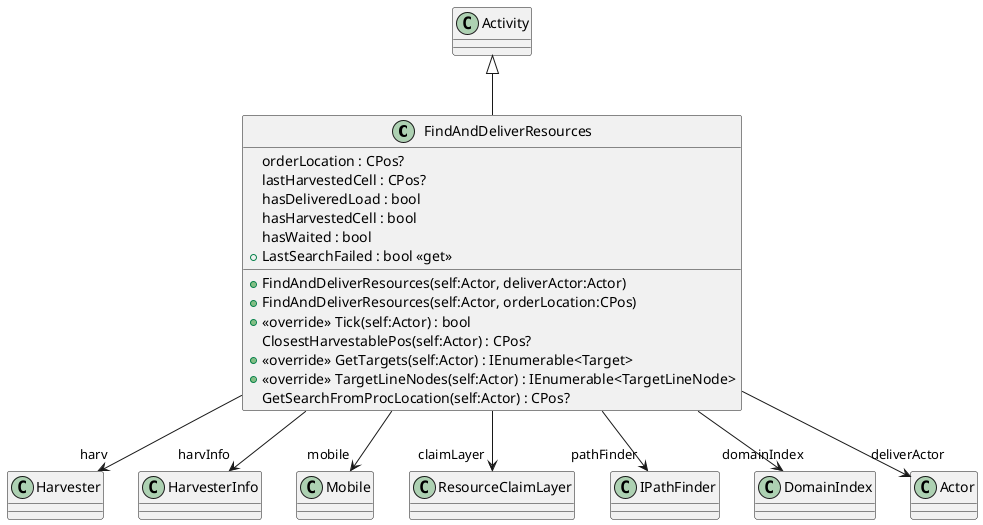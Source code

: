 @startuml
class FindAndDeliverResources {
    orderLocation : CPos?
    lastHarvestedCell : CPos?
    hasDeliveredLoad : bool
    hasHarvestedCell : bool
    hasWaited : bool
    + LastSearchFailed : bool <<get>>
    + FindAndDeliverResources(self:Actor, deliverActor:Actor)
    + FindAndDeliverResources(self:Actor, orderLocation:CPos)
    + <<override>> Tick(self:Actor) : bool
    ClosestHarvestablePos(self:Actor) : CPos?
    + <<override>> GetTargets(self:Actor) : IEnumerable<Target>
    + <<override>> TargetLineNodes(self:Actor) : IEnumerable<TargetLineNode>
    GetSearchFromProcLocation(self:Actor) : CPos?
}
Activity <|-- FindAndDeliverResources
FindAndDeliverResources --> "harv" Harvester
FindAndDeliverResources --> "harvInfo" HarvesterInfo
FindAndDeliverResources --> "mobile" Mobile
FindAndDeliverResources --> "claimLayer" ResourceClaimLayer
FindAndDeliverResources --> "pathFinder" IPathFinder
FindAndDeliverResources --> "domainIndex" DomainIndex
FindAndDeliverResources --> "deliverActor" Actor
@enduml
